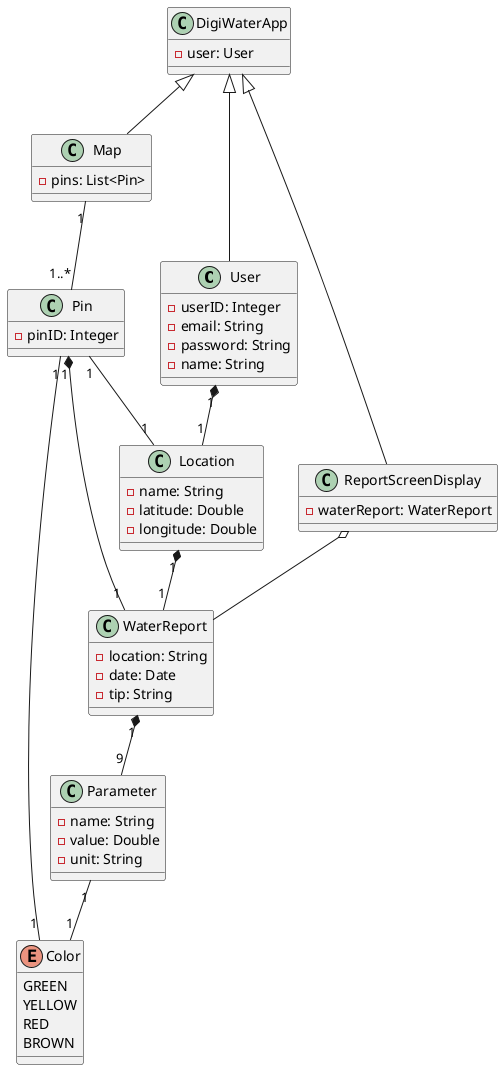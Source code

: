 @startuml

class User {
    - userID: Integer
    - email: String
    - password: String
    - name: String
    /'
    + login(email: String, password: String): boolean
    + logout(): void
    + updateProfile(name: String, email: String): void
    '/
}

class Location {
    - name: String
    - latitude: Double
    - longitude: Double
    /'
    + getName(): String
    + getLatitude(): Double
    + getLongitude(): Double
    '/
}

class WaterReport {
    - location: String
    - date: Date
    - tip: String
    /'
    + getLocation(): Location
    + getDate(): Date
    + getTip(): String
    + getParameters(): List<Parameter>
    '/
}

class Parameter {
    - name: String
    - value: Double
    - unit: String
    /'
    + getName(): String
    + getValue(): Double
    + getColor(): Color
    + getUnit(): String
    '/
}

enum Color {
    GREEN
    YELLOW
    RED
    BROWN
}

class DigiWaterApp {
    - user: User
    /'
    + login(email: String, password: String): boolean
    + logout(): void
    + updateProfile(name: String, email: String): void
    + scanWaterQuality(): Location
    + getWaterReports(): List<WaterReport>
    + getWaterReport(location: Location): WaterReport
    '/
}

class Map {
    - pins: List<Pin>
    /'
    + displayPins(): void
    '/
}

class Pin {
    - pinID: Integer
    /'
    + getLatitude(): Double
    + getLongitude(): Double
    + getWaterReport(): WaterReport
    '/
}

class ReportScreenDisplay {
    - waterReport: WaterReport
    /'
    + displayWaterReport(): void
    '/
}

DigiWaterApp <|-- User
DigiWaterApp <|-- Map
DigiWaterApp <|-- ReportScreenDisplay
User "1" *-- "1" Location
WaterReport "1" *-- "9" Parameter
ReportScreenDisplay o-- WaterReport
Parameter "1" -- "1" Color
Map "1" -- "1..*" Pin
Pin "1" *-- "1" WaterReport
Pin "1" -- "1" Location
Location "1" *-- "1" WaterReport
Pin "1" -- "1" Color

@enduml
